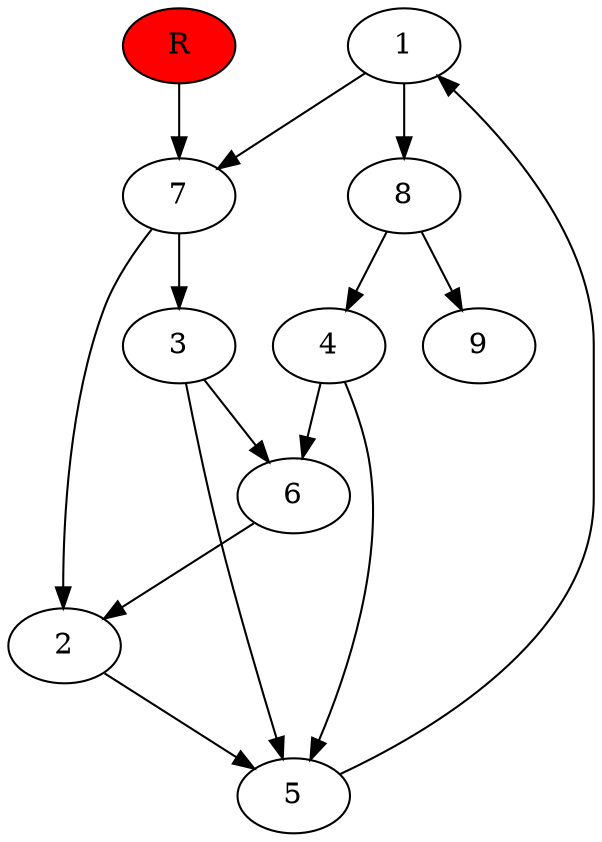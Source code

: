 digraph prb37469 {
	1
	2
	3
	4
	5
	6
	7
	8
	R [fillcolor="#ff0000" style=filled]
	1 -> 7
	1 -> 8
	2 -> 5
	3 -> 5
	3 -> 6
	4 -> 5
	4 -> 6
	5 -> 1
	6 -> 2
	7 -> 2
	7 -> 3
	8 -> 4
	8 -> 9
	R -> 7
}
